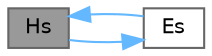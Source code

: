 digraph "Hs"
{
 // LATEX_PDF_SIZE
  bgcolor="transparent";
  edge [fontname=Helvetica,fontsize=10,labelfontname=Helvetica,labelfontsize=10];
  node [fontname=Helvetica,fontsize=10,shape=box,height=0.2,width=0.4];
  rankdir="LR";
  Node1 [id="Node000001",label="Hs",height=0.2,width=0.4,color="gray40", fillcolor="grey60", style="filled", fontcolor="black",tooltip=" "];
  Node1 -> Node2 [id="edge1_Node000001_Node000002",color="steelblue1",style="solid",tooltip=" "];
  Node2 [id="Node000002",label="Es",height=0.2,width=0.4,color="grey40", fillcolor="white", style="filled",URL="$HtoEthermo_8H.html#ad0269dfc02a8b9232d79181d2d4c91fc",tooltip=" "];
  Node2 -> Node1 [id="edge2_Node000002_Node000001",color="steelblue1",style="solid",tooltip=" "];
}
